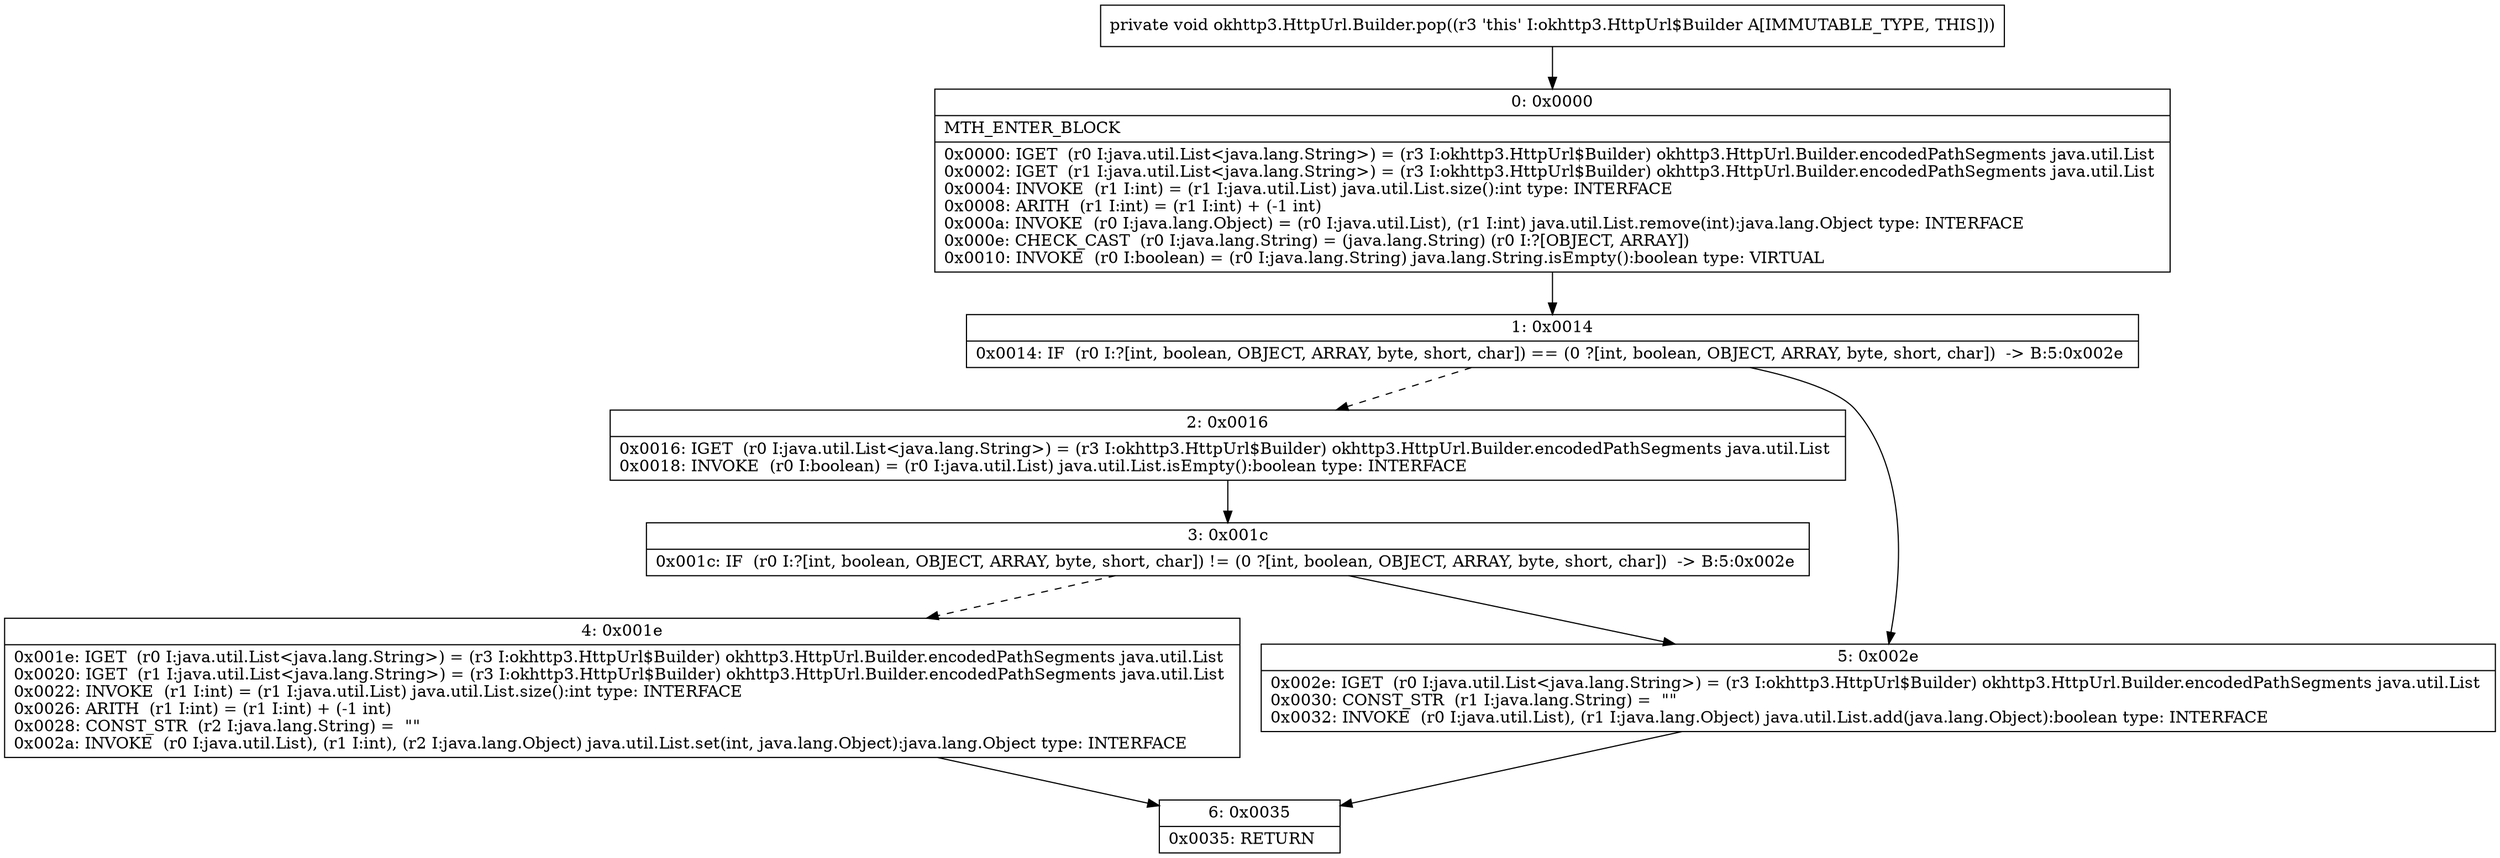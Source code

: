 digraph "CFG forokhttp3.HttpUrl.Builder.pop()V" {
Node_0 [shape=record,label="{0\:\ 0x0000|MTH_ENTER_BLOCK\l|0x0000: IGET  (r0 I:java.util.List\<java.lang.String\>) = (r3 I:okhttp3.HttpUrl$Builder) okhttp3.HttpUrl.Builder.encodedPathSegments java.util.List \l0x0002: IGET  (r1 I:java.util.List\<java.lang.String\>) = (r3 I:okhttp3.HttpUrl$Builder) okhttp3.HttpUrl.Builder.encodedPathSegments java.util.List \l0x0004: INVOKE  (r1 I:int) = (r1 I:java.util.List) java.util.List.size():int type: INTERFACE \l0x0008: ARITH  (r1 I:int) = (r1 I:int) + (\-1 int) \l0x000a: INVOKE  (r0 I:java.lang.Object) = (r0 I:java.util.List), (r1 I:int) java.util.List.remove(int):java.lang.Object type: INTERFACE \l0x000e: CHECK_CAST  (r0 I:java.lang.String) = (java.lang.String) (r0 I:?[OBJECT, ARRAY]) \l0x0010: INVOKE  (r0 I:boolean) = (r0 I:java.lang.String) java.lang.String.isEmpty():boolean type: VIRTUAL \l}"];
Node_1 [shape=record,label="{1\:\ 0x0014|0x0014: IF  (r0 I:?[int, boolean, OBJECT, ARRAY, byte, short, char]) == (0 ?[int, boolean, OBJECT, ARRAY, byte, short, char])  \-\> B:5:0x002e \l}"];
Node_2 [shape=record,label="{2\:\ 0x0016|0x0016: IGET  (r0 I:java.util.List\<java.lang.String\>) = (r3 I:okhttp3.HttpUrl$Builder) okhttp3.HttpUrl.Builder.encodedPathSegments java.util.List \l0x0018: INVOKE  (r0 I:boolean) = (r0 I:java.util.List) java.util.List.isEmpty():boolean type: INTERFACE \l}"];
Node_3 [shape=record,label="{3\:\ 0x001c|0x001c: IF  (r0 I:?[int, boolean, OBJECT, ARRAY, byte, short, char]) != (0 ?[int, boolean, OBJECT, ARRAY, byte, short, char])  \-\> B:5:0x002e \l}"];
Node_4 [shape=record,label="{4\:\ 0x001e|0x001e: IGET  (r0 I:java.util.List\<java.lang.String\>) = (r3 I:okhttp3.HttpUrl$Builder) okhttp3.HttpUrl.Builder.encodedPathSegments java.util.List \l0x0020: IGET  (r1 I:java.util.List\<java.lang.String\>) = (r3 I:okhttp3.HttpUrl$Builder) okhttp3.HttpUrl.Builder.encodedPathSegments java.util.List \l0x0022: INVOKE  (r1 I:int) = (r1 I:java.util.List) java.util.List.size():int type: INTERFACE \l0x0026: ARITH  (r1 I:int) = (r1 I:int) + (\-1 int) \l0x0028: CONST_STR  (r2 I:java.lang.String) =  \"\" \l0x002a: INVOKE  (r0 I:java.util.List), (r1 I:int), (r2 I:java.lang.Object) java.util.List.set(int, java.lang.Object):java.lang.Object type: INTERFACE \l}"];
Node_5 [shape=record,label="{5\:\ 0x002e|0x002e: IGET  (r0 I:java.util.List\<java.lang.String\>) = (r3 I:okhttp3.HttpUrl$Builder) okhttp3.HttpUrl.Builder.encodedPathSegments java.util.List \l0x0030: CONST_STR  (r1 I:java.lang.String) =  \"\" \l0x0032: INVOKE  (r0 I:java.util.List), (r1 I:java.lang.Object) java.util.List.add(java.lang.Object):boolean type: INTERFACE \l}"];
Node_6 [shape=record,label="{6\:\ 0x0035|0x0035: RETURN   \l}"];
MethodNode[shape=record,label="{private void okhttp3.HttpUrl.Builder.pop((r3 'this' I:okhttp3.HttpUrl$Builder A[IMMUTABLE_TYPE, THIS])) }"];
MethodNode -> Node_0;
Node_0 -> Node_1;
Node_1 -> Node_2[style=dashed];
Node_1 -> Node_5;
Node_2 -> Node_3;
Node_3 -> Node_4[style=dashed];
Node_3 -> Node_5;
Node_4 -> Node_6;
Node_5 -> Node_6;
}

